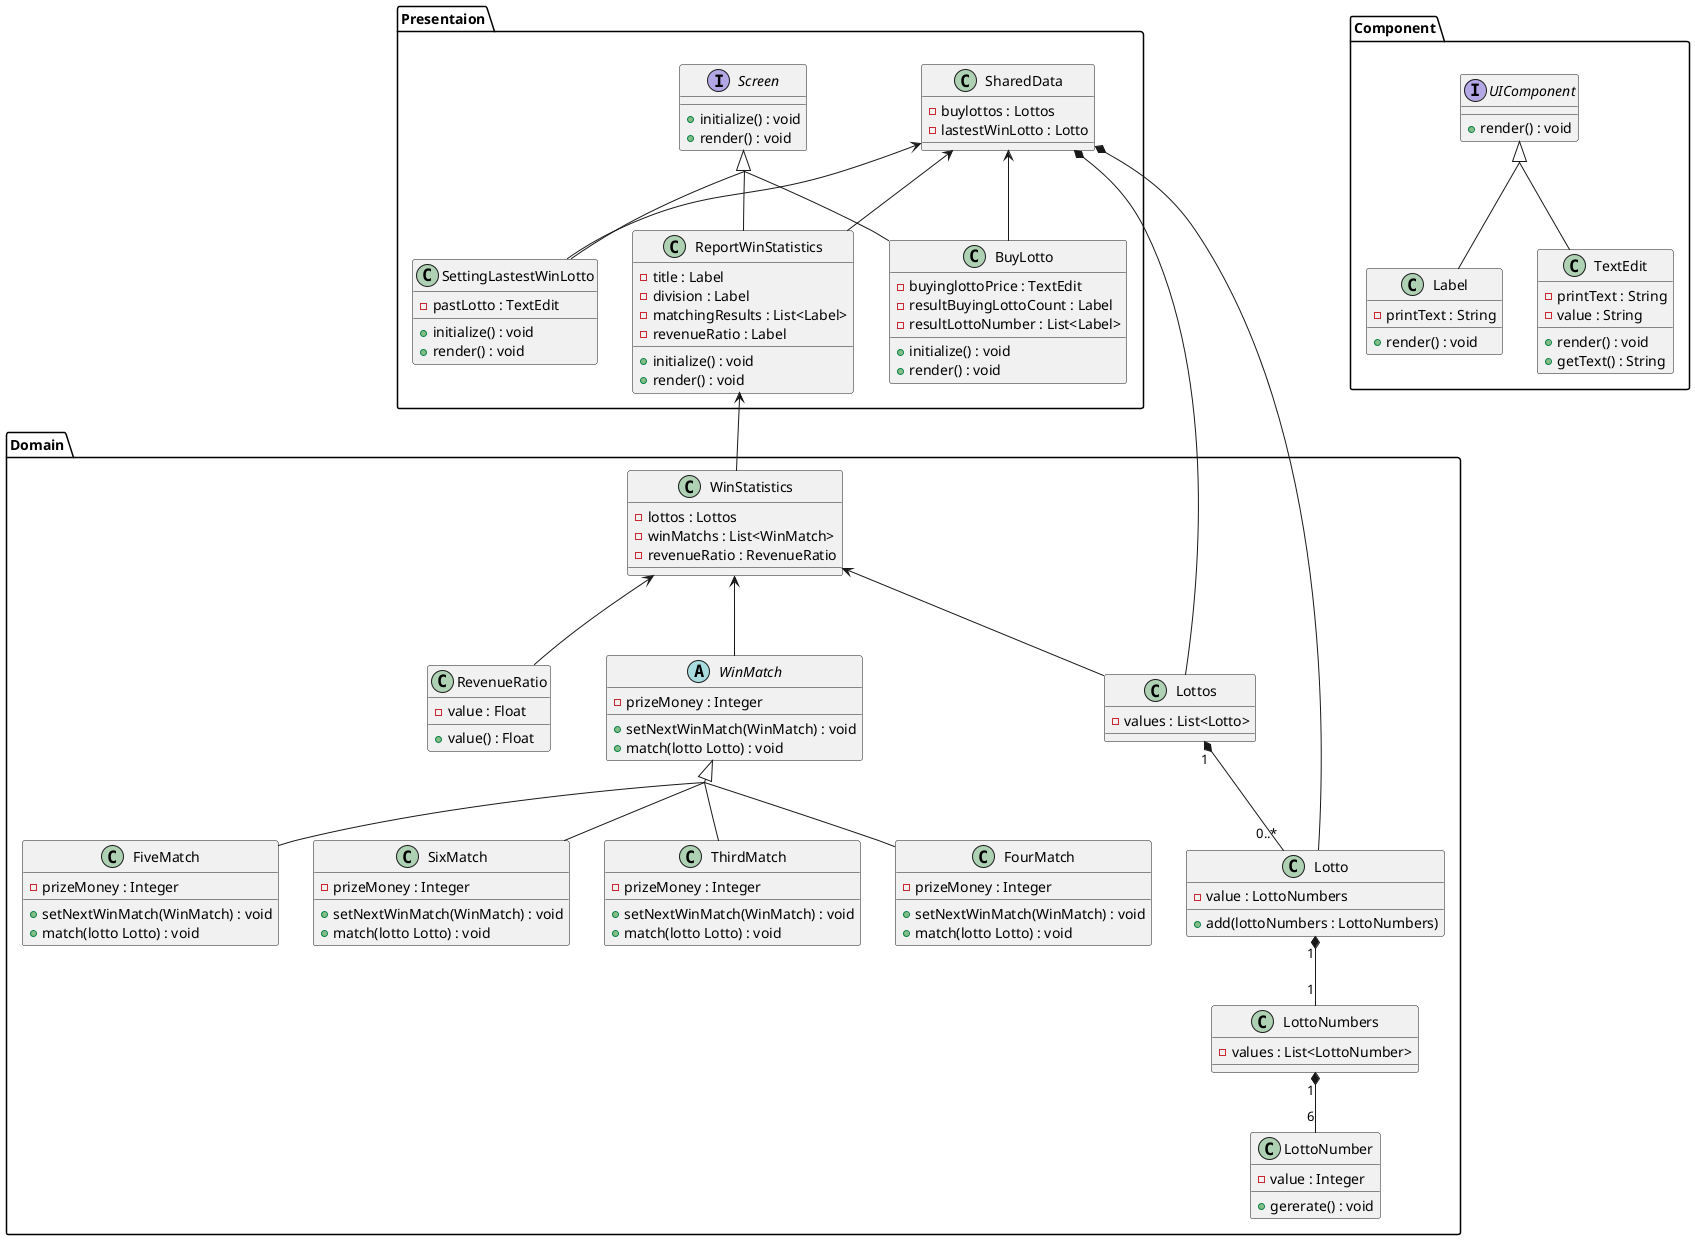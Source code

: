 @startuml Lotto_3step
skinparam groupInheritance 2

package Domain {
  class Lottos {
    - values : List<Lotto>
  }

  class Lotto {
    - value : LottoNumbers

    + add(lottoNumbers : LottoNumbers)
  }

  class WinStatistics {
    - lottos : Lottos
    - winMatchs : List<WinMatch> 
    - revenueRatio : RevenueRatio

  }

  class RevenueRatio {
    - value : Float

    + value() : Float
  }

  class LottoNumbers {
    - values : List<LottoNumber>
  }

  class LottoNumber {
    - value : Integer

    + gererate() : void
  }

  abstract WinMatch {
    - prizeMoney : Integer

    + setNextWinMatch(WinMatch) : void
    + match(lotto Lotto) : void
  }

  class ThirdMatch {
    - prizeMoney : Integer
    
    + setNextWinMatch(WinMatch) : void
    + match(lotto Lotto) : void
  }

  class FourMatch {
    - prizeMoney : Integer
    
    + setNextWinMatch(WinMatch) : void
    + match(lotto Lotto) : void
  }

  class FiveMatch {
    - prizeMoney : Integer
    
    + setNextWinMatch(WinMatch) : void
    + match(lotto Lotto) : void
  }

  class SixMatch {
    - prizeMoney : Integer
    
    + setNextWinMatch(WinMatch) : void
    + match(lotto Lotto) : void
  }
}

package Presentaion {
  interface Screen {
    + initialize() : void
    + render() : void
  }

  class BuyLotto {
    - buyinglottoPrice : TextEdit 
    - resultBuyingLottoCount : Label
    - resultLottoNumber : List<Label>

    + initialize() : void
    + render() : void
  }

  class SettingLastestWinLotto {
    - pastLotto : TextEdit
    
    + initialize() : void
    + render() : void
  }

  class ReportWinStatistics {
    - title : Label
    - division : Label
    - matchingResults : List<Label>
    - revenueRatio : Label

    + initialize() : void
    + render() : void
  }

  class SharedData {
    - buylottos : Lottos
    - lastestWinLotto : Lotto
  }
}

package Component {
  interface UIComponent {
    + render() : void
  }

  class Label {
    - printText : String
    
    + render() : void
  }

  class TextEdit {
    - printText : String
    - value : String

    + render() : void
    + getText() : String
  }
}

UIComponent <|-- Label
UIComponent <|-- TextEdit

Screen <|-- BuyLotto
Screen <|-- SettingLastestWinLotto
Screen <|-- ReportWinStatistics
ReportWinStatistics <-- WinStatistics

SharedData <-- BuyLotto
SharedData <-- SettingLastestWinLotto
SharedData <-- ReportWinStatistics
SharedData *-- Lottos
SharedData *-- Lotto

WinStatistics  <-- Lottos
WinStatistics <-- WinMatch
WinStatistics <-- RevenueRatio

WinMatch <|-- ThirdMatch
WinMatch <|-- FourMatch
WinMatch <|-- FiveMatch
WinMatch <|-- SixMatch

Lottos "1" *-- "0..*" Lotto
Lotto "1" *-- "1" LottoNumbers

LottoNumbers "1" *-- "6" LottoNumber
@enduml